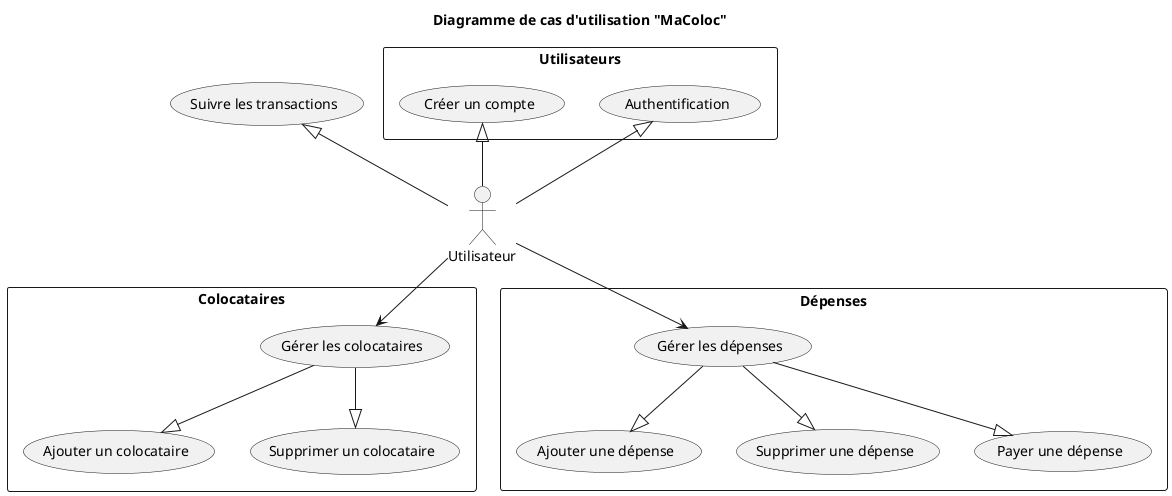 @startuml

title Diagramme de cas d'utilisation "MaColoc"

rectangle Utilisateurs {
    (Créer un compte)
    (Authentification)
}

rectangle "Colocataires" {
    (Gérer les colocataires)
    (Ajouter un colocataire)
    (Supprimer un colocataire)
}

rectangle "Dépenses" {
    (Gérer les dépenses)
    (Ajouter une dépense)
    (Supprimer une dépense)
    (Payer une dépense)
}

Utilisateur -up-|> (Créer un compte)
Utilisateur -up-|> (Authentification)

Utilisateur --> (Gérer les colocataires)
Utilisateur --> (Gérer les dépenses)
Utilisateur -up-|> (Suivre les transactions)


(Gérer les colocataires)  -down-|> (Ajouter un colocataire)
(Gérer les colocataires)  -down-|> (Supprimer un colocataire)


(Gérer les dépenses) -down-|> (Ajouter une dépense)
(Gérer les dépenses) -down-|> (Supprimer une dépense)
(Gérer les dépenses) -down-|> (Payer une dépense)

@enduml